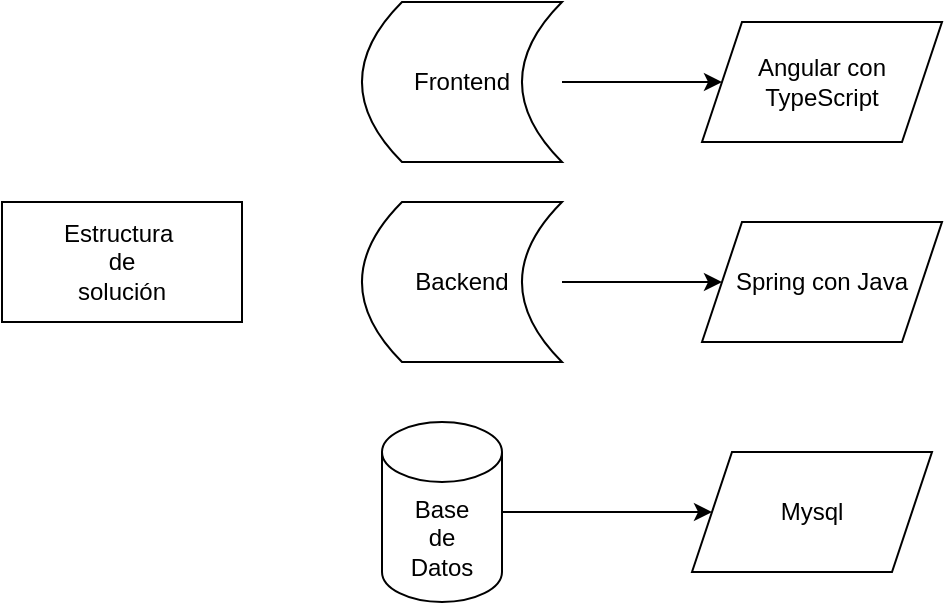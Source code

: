 <mxfile>
    <diagram id="N6gg95AAjbmUA4iG5_xn" name="Page-1">
        <mxGraphModel dx="882" dy="619" grid="1" gridSize="10" guides="1" tooltips="1" connect="1" arrows="1" fold="1" page="1" pageScale="1" pageWidth="850" pageHeight="1100" math="0" shadow="0">
            <root>
                <mxCell id="0"/>
                <mxCell id="1" parent="0"/>
                <mxCell id="2" value="Estructura&amp;nbsp;&lt;br&gt;de &lt;br&gt;solución" style="rounded=0;whiteSpace=wrap;html=1;" vertex="1" parent="1">
                    <mxGeometry x="80" y="130" width="120" height="60" as="geometry"/>
                </mxCell>
                <mxCell id="8" value="" style="edgeStyle=none;html=1;" edge="1" parent="1" source="4" target="7">
                    <mxGeometry relative="1" as="geometry"/>
                </mxCell>
                <mxCell id="4" value="Frontend" style="shape=dataStorage;whiteSpace=wrap;html=1;fixedSize=1;" vertex="1" parent="1">
                    <mxGeometry x="260" y="30" width="100" height="80" as="geometry"/>
                </mxCell>
                <mxCell id="10" value="" style="edgeStyle=none;html=1;" edge="1" parent="1" source="5" target="9">
                    <mxGeometry relative="1" as="geometry"/>
                </mxCell>
                <mxCell id="5" value="Backend" style="shape=dataStorage;whiteSpace=wrap;html=1;fixedSize=1;" vertex="1" parent="1">
                    <mxGeometry x="260" y="130" width="100" height="80" as="geometry"/>
                </mxCell>
                <mxCell id="12" value="" style="edgeStyle=none;html=1;" edge="1" parent="1" source="6" target="11">
                    <mxGeometry relative="1" as="geometry"/>
                </mxCell>
                <mxCell id="6" value="Base &lt;br&gt;de&lt;br&gt;Datos" style="shape=cylinder3;whiteSpace=wrap;html=1;boundedLbl=1;backgroundOutline=1;size=15;" vertex="1" parent="1">
                    <mxGeometry x="270" y="240" width="60" height="90" as="geometry"/>
                </mxCell>
                <mxCell id="7" value="Angular con TypeScript" style="shape=parallelogram;perimeter=parallelogramPerimeter;whiteSpace=wrap;html=1;fixedSize=1;" vertex="1" parent="1">
                    <mxGeometry x="430" y="40" width="120" height="60" as="geometry"/>
                </mxCell>
                <mxCell id="9" value="Spring con Java" style="shape=parallelogram;perimeter=parallelogramPerimeter;whiteSpace=wrap;html=1;fixedSize=1;" vertex="1" parent="1">
                    <mxGeometry x="430" y="140" width="120" height="60" as="geometry"/>
                </mxCell>
                <mxCell id="11" value="Mysql" style="shape=parallelogram;perimeter=parallelogramPerimeter;whiteSpace=wrap;html=1;fixedSize=1;" vertex="1" parent="1">
                    <mxGeometry x="425" y="255" width="120" height="60" as="geometry"/>
                </mxCell>
            </root>
        </mxGraphModel>
    </diagram>
</mxfile>